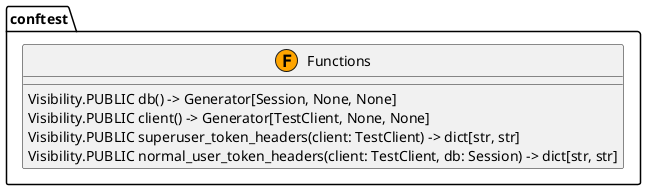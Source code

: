 @startuml
skinparam classAttributeIconSize 0

package "conftest" {
  class Functions <<(F,orange)>> {
    Visibility.PUBLIC db() -> Generator[Session, None, None]
    Visibility.PUBLIC client() -> Generator[TestClient, None, None]
    Visibility.PUBLIC superuser_token_headers(client: TestClient) -> dict[str, str]
    Visibility.PUBLIC normal_user_token_headers(client: TestClient, db: Session) -> dict[str, str]
  }
}

' Relationships
@enduml